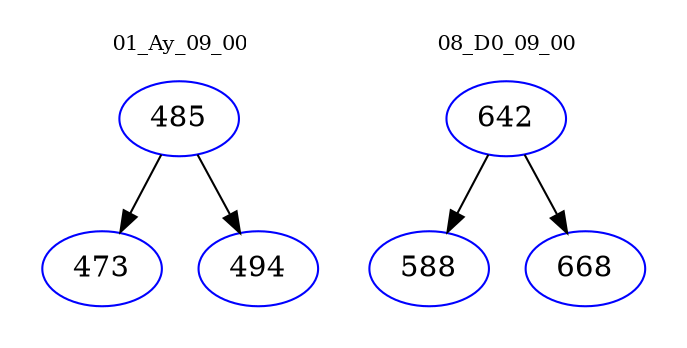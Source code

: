 digraph{
subgraph cluster_0 {
color = white
label = "01_Ay_09_00";
fontsize=10;
T0_485 [label="485", color="blue"]
T0_485 -> T0_473 [color="black"]
T0_473 [label="473", color="blue"]
T0_485 -> T0_494 [color="black"]
T0_494 [label="494", color="blue"]
}
subgraph cluster_1 {
color = white
label = "08_D0_09_00";
fontsize=10;
T1_642 [label="642", color="blue"]
T1_642 -> T1_588 [color="black"]
T1_588 [label="588", color="blue"]
T1_642 -> T1_668 [color="black"]
T1_668 [label="668", color="blue"]
}
}

